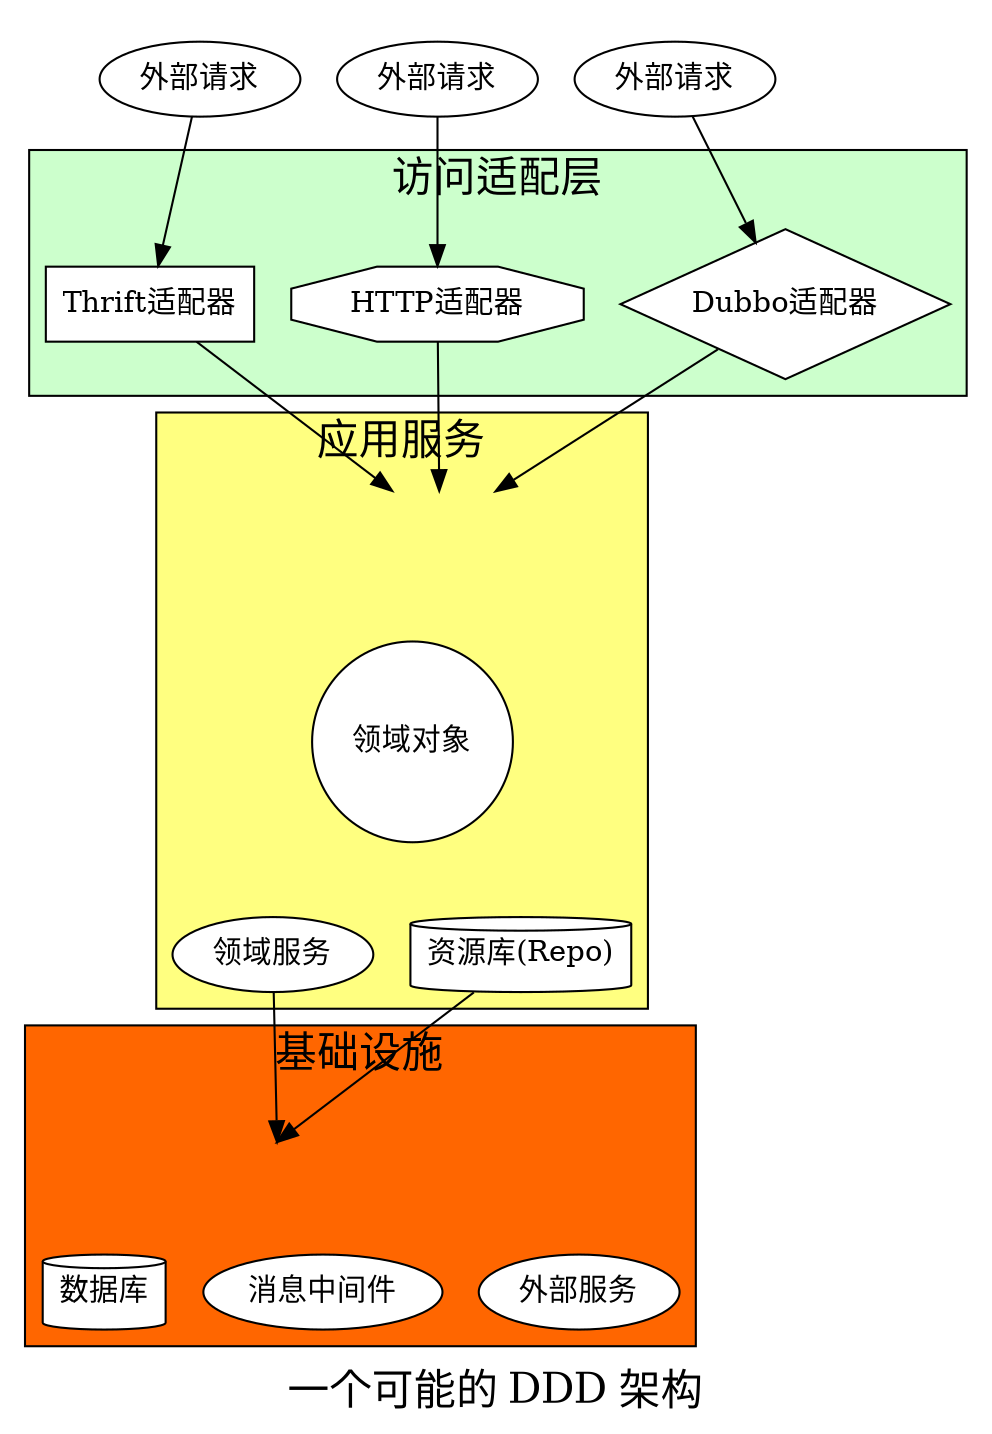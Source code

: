 digraph architecture {
    splines=false

    subgraph cluster_req {
        r1[label="外部请求"]
        r2[label="外部请求"]
        r3[label="外部请求"]
        // r1->r2->r3[style=invis]
        border=false
        color=none
    }
    subgraph cluster_entry{
        // i[style=invis;height=0;rank=source]
        // i->{a0,a1,a2}[style=invis]
        node[style="filled";fillcolor=white]
        a2[label="Thrift适配器";shape=box;width=1];
        a0[label="HTTP适配器";shape=octagon;];
        a1[label="Dubbo适配器";shape=diamond;height=1];
        {a0,a1,a2}[rank=same];
        fontsize=20;
        label="访问适配层";
        style=filled;
        fillcolor="#ccffcc";   
        compound=true;
    }

    {a0,a1,a2}->entry[ltail=cluster_entry,lhead=cluster_domain]
    subgraph cluster_domain{
        node[style=filled;fillcolor=white]
        edge[color=blue];

        entry[label="应用程序";style="filled,invis";shape=hexagon;fillcolor="#66ccff";rank=source]
        o[label="领域对象";shape=circle]
        repo[label="资源库(Repo)";shape=cylinder];
        d_ser[label="领域服务"];

        edge[style="invis"]
        entry->repo
        entry->repo
        entry->o
        entry->o
        entry->d_ser
        entry->d_ser
        labelloc=t;
        
        label="应用服务";
        fontsize=20;
        style=filled;
        fillcolor="#ffff80";
        out[style=invisible;rank=min]
        compound=true;
    }


    edge[head=invis;headport=w]
    d_ser->in
    repo->in
    edge[headport=none]
    subgraph cluster_infr{
        in[style=invisible;rank=same;height=0;width=0]
        node[style=filled;fillcolor=white]
        db[label="数据库";shape=cylinder]
        mq[label="消息中间件"]
        ex_ser[label="外部服务"];
        edge[style=invis];
        _r[style=invis;]
        
        in->db,mq,ex_ser
        
        fontsize=20;
        label="基础设施";
        style=filled;
        compound=true;
        fillcolor="#ff6600";
    }


    r1->a0
    r2->a1
    r3->a2
    {r1,r2,r3}[rank=min]
    a1->o[style=invis]
    o->repo[style=invis]
    o->d_ser[style=invis]
    fontsize=20;
    label="一个可能的 DDD 架构";

}
